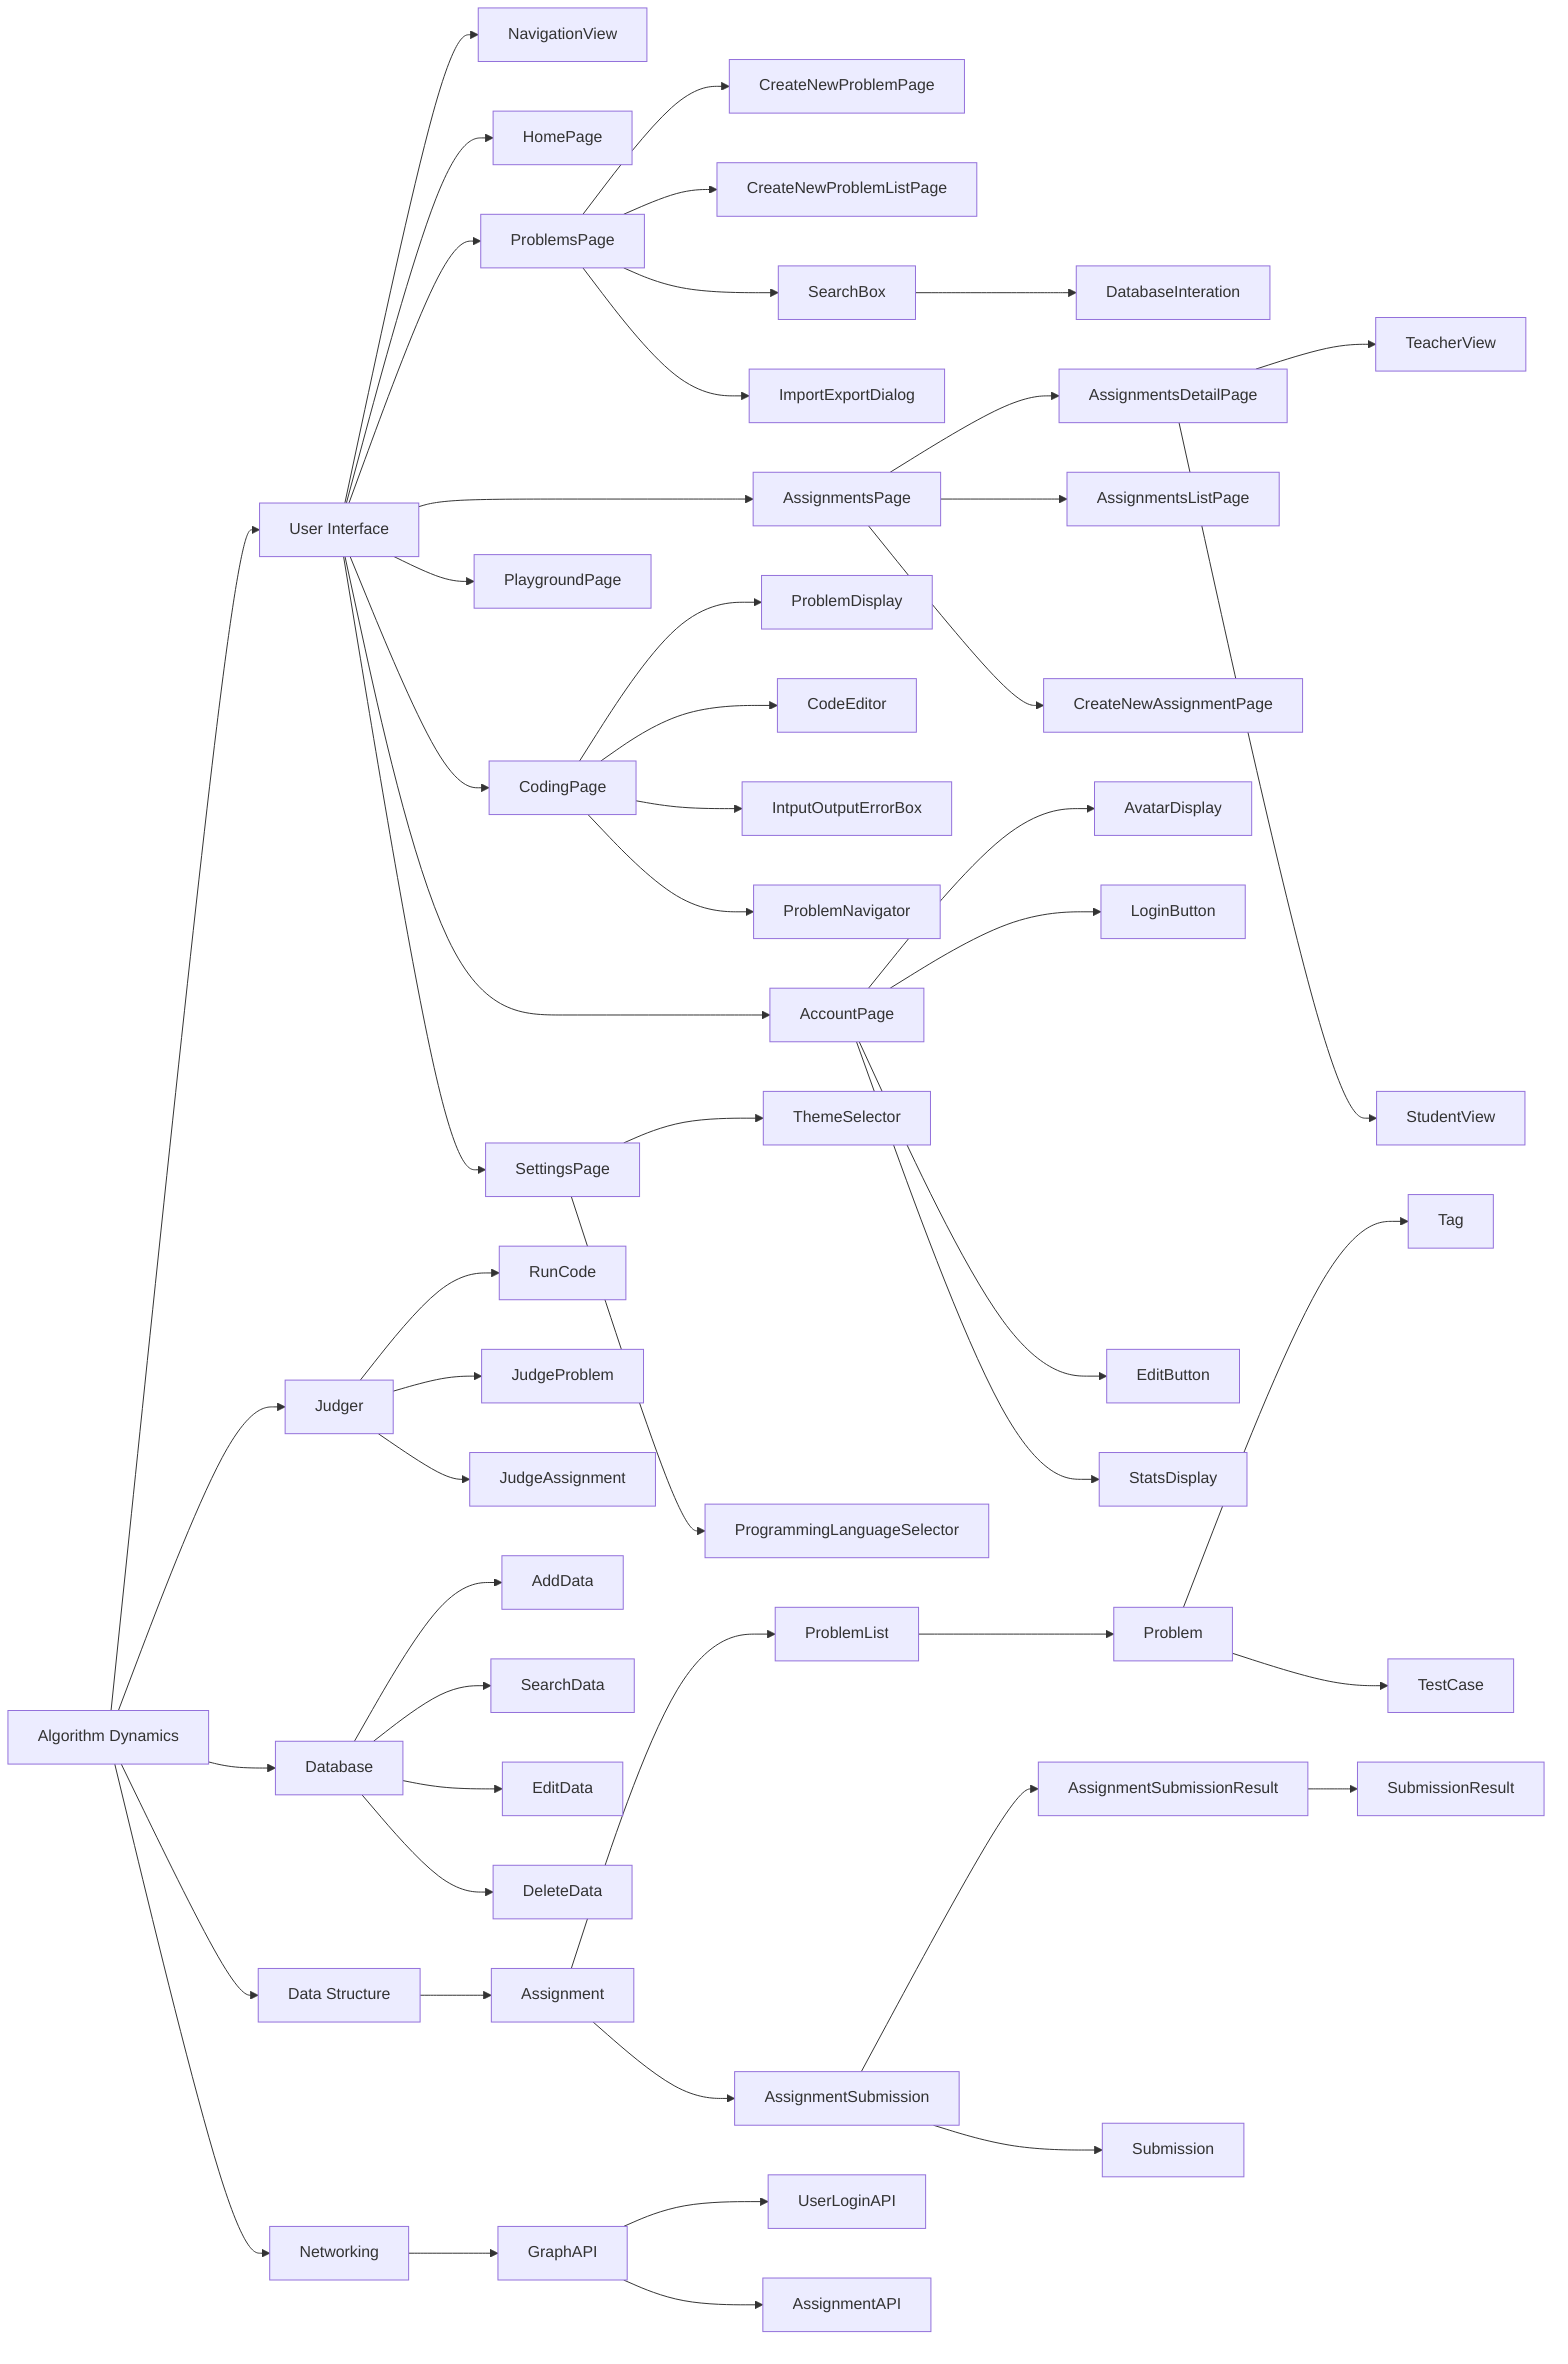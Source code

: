 graph LR
    AlgorithmDynamics[Algorithm Dynamics]
    UI[User Interface]
    DataStructure[Data Structure]
    AlgorithmDynamics --> UI
    UI --> NavigationView
    UI --> HomePage
    UI --> ProblemsPage
    ProblemsPage --> CreateNewProblemPage
    ProblemsPage --> CreateNewProblemListPage
    ProblemsPage --> SearchBox
    ProblemsPage --> ImportExportDialog
    SearchBox --> DatabaseInteration
    UI ---> AssignmentsPage
    AssignmentsPage --> AssignmentsDetailPage
    AssignmentsDetailPage --> TeacherView
    AssignmentsDetailPage --> StudentView
    AssignmentsPage --> AssignmentsListPage
    AssignmentsPage --> CreateNewAssignmentPage
    UI --> PlaygroundPage
    UI --> CodingPage
    CodingPage --> ProblemDisplay
    CodingPage --> CodeEditor
    CodingPage --> IntputOutputErrorBox
    CodingPage --> ProblemNavigator
    UI ---> AccountPage
    AccountPage --> AvatarDisplay
    AccountPage --> LoginButton
    AccountPage --> EditButton
    AccountPage --> StatsDisplay
    UI --> SettingsPage
    SettingsPage --> ThemeSelector
    SettingsPage --> ProgrammingLanguageSelector
    AlgorithmDynamics --> Judger
    Judger --> RunCode
    Judger --> JudgeProblem
    Judger --> JudgeAssignment
    AlgorithmDynamics --> Database
    Database --> AddData
    Database --> SearchData
    Database --> EditData
    Database --> DeleteData
    AlgorithmDynamics --> DataStructure
    DataStructure --> Assignment
    Assignment --> ProblemList
    ProblemList --> Problem
    Problem --> Tag
    Problem --> TestCase
    Assignment --> AssignmentSubmission
    AssignmentSubmission --> AssignmentSubmissionResult
    AssignmentSubmissionResult --> SubmissionResult
    AssignmentSubmission --> Submission
    AlgorithmDynamics --> Networking
    Networking --> GraphAPI
    GraphAPI --> UserLoginAPI
    GraphAPI --> AssignmentAPI